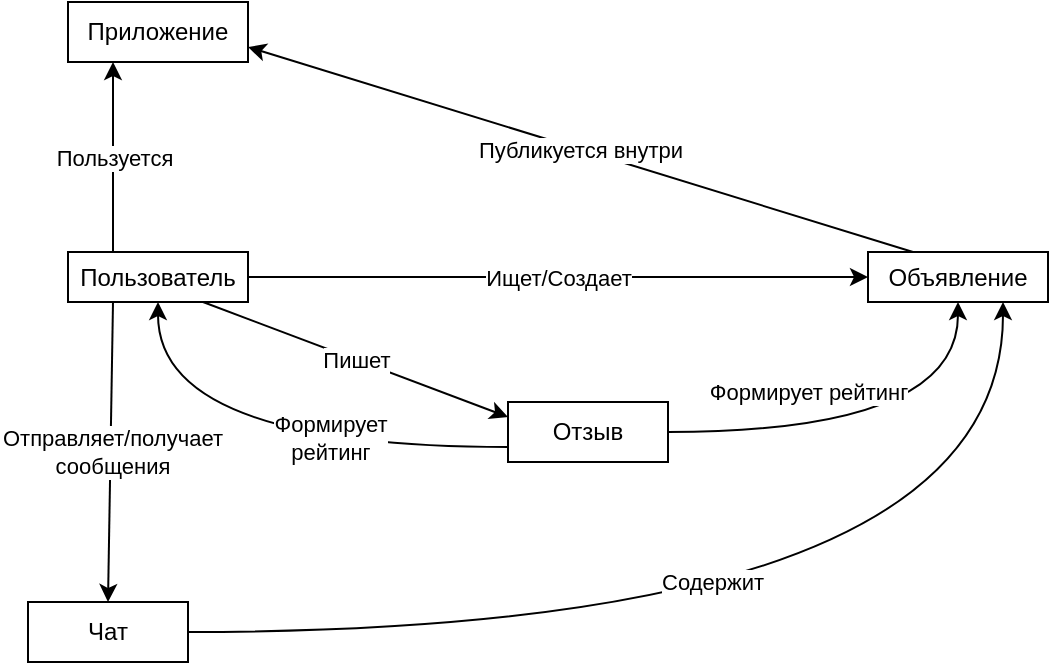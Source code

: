 <mxfile version="24.7.12">
  <diagram name="Page-1" id="ad52d381-51e7-2e0d-a935-2d0ddd2fd229">
    <mxGraphModel dx="984" dy="544" grid="1" gridSize="10" guides="1" tooltips="1" connect="1" arrows="1" fold="1" page="1" pageScale="1" pageWidth="1100" pageHeight="850" background="none" math="0" shadow="0">
      <root>
        <mxCell id="0" />
        <mxCell id="1" parent="0" />
        <mxCell id="HHH2H7C1oS17zD5hKXei-1" value="Пользователь" style="rounded=0;whiteSpace=wrap;html=1;" vertex="1" parent="1">
          <mxGeometry x="120" y="365" width="90" height="25" as="geometry" />
        </mxCell>
        <mxCell id="HHH2H7C1oS17zD5hKXei-2" value="Объявление" style="rounded=0;whiteSpace=wrap;html=1;" vertex="1" parent="1">
          <mxGeometry x="520" y="365" width="90" height="25" as="geometry" />
        </mxCell>
        <mxCell id="HHH2H7C1oS17zD5hKXei-4" value="" style="endArrow=classic;html=1;rounded=0;exitX=1;exitY=0.5;exitDx=0;exitDy=0;entryX=0;entryY=0.5;entryDx=0;entryDy=0;" edge="1" parent="1" source="HHH2H7C1oS17zD5hKXei-1" target="HHH2H7C1oS17zD5hKXei-2">
          <mxGeometry relative="1" as="geometry">
            <mxPoint x="240" y="400" as="sourcePoint" />
            <mxPoint x="530" y="400" as="targetPoint" />
          </mxGeometry>
        </mxCell>
        <mxCell id="HHH2H7C1oS17zD5hKXei-5" value="Ищет/Создает" style="edgeLabel;resizable=0;html=1;;align=center;verticalAlign=middle;" connectable="0" vertex="1" parent="HHH2H7C1oS17zD5hKXei-4">
          <mxGeometry relative="1" as="geometry" />
        </mxCell>
        <mxCell id="HHH2H7C1oS17zD5hKXei-12" value="Приложение" style="rounded=0;whiteSpace=wrap;html=1;" vertex="1" parent="1">
          <mxGeometry x="120" y="240" width="90" height="30" as="geometry" />
        </mxCell>
        <mxCell id="HHH2H7C1oS17zD5hKXei-14" value="" style="endArrow=classic;html=1;rounded=0;entryX=1;entryY=0.75;entryDx=0;entryDy=0;exitX=0.25;exitY=0;exitDx=0;exitDy=0;" edge="1" parent="1" source="HHH2H7C1oS17zD5hKXei-2" target="HHH2H7C1oS17zD5hKXei-12">
          <mxGeometry relative="1" as="geometry">
            <mxPoint x="790" y="480" as="sourcePoint" />
            <mxPoint x="890" y="480" as="targetPoint" />
          </mxGeometry>
        </mxCell>
        <mxCell id="HHH2H7C1oS17zD5hKXei-15" value="Публикуется внутри" style="edgeLabel;resizable=0;html=1;;align=center;verticalAlign=middle;" connectable="0" vertex="1" parent="HHH2H7C1oS17zD5hKXei-14">
          <mxGeometry relative="1" as="geometry" />
        </mxCell>
        <mxCell id="HHH2H7C1oS17zD5hKXei-17" value="" style="endArrow=classic;html=1;rounded=0;entryX=0.25;entryY=1;entryDx=0;entryDy=0;exitX=0.25;exitY=0;exitDx=0;exitDy=0;" edge="1" parent="1" source="HHH2H7C1oS17zD5hKXei-1" target="HHH2H7C1oS17zD5hKXei-12">
          <mxGeometry relative="1" as="geometry">
            <mxPoint x="190" y="490" as="sourcePoint" />
            <mxPoint x="290" y="490" as="targetPoint" />
          </mxGeometry>
        </mxCell>
        <mxCell id="HHH2H7C1oS17zD5hKXei-18" value="Пользуется" style="edgeLabel;resizable=0;html=1;;align=center;verticalAlign=middle;" connectable="0" vertex="1" parent="HHH2H7C1oS17zD5hKXei-17">
          <mxGeometry relative="1" as="geometry" />
        </mxCell>
        <mxCell id="HHH2H7C1oS17zD5hKXei-19" value="Чат" style="rounded=0;whiteSpace=wrap;html=1;" vertex="1" parent="1">
          <mxGeometry x="100" y="540" width="80" height="30" as="geometry" />
        </mxCell>
        <mxCell id="HHH2H7C1oS17zD5hKXei-22" value="" style="endArrow=classic;html=1;rounded=0;entryX=0.5;entryY=0;entryDx=0;entryDy=0;exitX=0.25;exitY=1;exitDx=0;exitDy=0;" edge="1" parent="1" source="HHH2H7C1oS17zD5hKXei-1" target="HHH2H7C1oS17zD5hKXei-19">
          <mxGeometry relative="1" as="geometry">
            <mxPoint x="310" y="490" as="sourcePoint" />
            <mxPoint x="410" y="490" as="targetPoint" />
          </mxGeometry>
        </mxCell>
        <mxCell id="HHH2H7C1oS17zD5hKXei-23" value="Отправляет/получает&lt;div&gt;сообщения&lt;/div&gt;" style="edgeLabel;resizable=0;html=1;;align=center;verticalAlign=middle;" connectable="0" vertex="1" parent="HHH2H7C1oS17zD5hKXei-22">
          <mxGeometry relative="1" as="geometry" />
        </mxCell>
        <mxCell id="HHH2H7C1oS17zD5hKXei-27" value="Отзыв" style="rounded=0;whiteSpace=wrap;html=1;" vertex="1" parent="1">
          <mxGeometry x="340" y="440" width="80" height="30" as="geometry" />
        </mxCell>
        <mxCell id="HHH2H7C1oS17zD5hKXei-28" value="" style="endArrow=classic;html=1;rounded=0;exitX=0.75;exitY=1;exitDx=0;exitDy=0;entryX=0;entryY=0.25;entryDx=0;entryDy=0;" edge="1" parent="1" source="HHH2H7C1oS17zD5hKXei-1" target="HHH2H7C1oS17zD5hKXei-27">
          <mxGeometry relative="1" as="geometry">
            <mxPoint x="450" y="460" as="sourcePoint" />
            <mxPoint x="550" y="460" as="targetPoint" />
          </mxGeometry>
        </mxCell>
        <mxCell id="HHH2H7C1oS17zD5hKXei-29" value="Пишет" style="edgeLabel;resizable=0;html=1;;align=center;verticalAlign=middle;" connectable="0" vertex="1" parent="HHH2H7C1oS17zD5hKXei-28">
          <mxGeometry relative="1" as="geometry" />
        </mxCell>
        <mxCell id="HHH2H7C1oS17zD5hKXei-30" value="" style="endArrow=classic;html=1;rounded=0;exitX=0;exitY=0.75;exitDx=0;exitDy=0;entryX=0.5;entryY=1;entryDx=0;entryDy=0;edgeStyle=orthogonalEdgeStyle;curved=1;" edge="1" parent="1" source="HHH2H7C1oS17zD5hKXei-27" target="HHH2H7C1oS17zD5hKXei-1">
          <mxGeometry relative="1" as="geometry">
            <mxPoint x="490" y="599.76" as="sourcePoint" />
            <mxPoint x="590" y="599.76" as="targetPoint" />
          </mxGeometry>
        </mxCell>
        <mxCell id="HHH2H7C1oS17zD5hKXei-31" value="Формирует&lt;div&gt;рейтинг&lt;/div&gt;" style="edgeLabel;resizable=0;html=1;;align=center;verticalAlign=middle;" connectable="0" vertex="1" parent="HHH2H7C1oS17zD5hKXei-30">
          <mxGeometry relative="1" as="geometry">
            <mxPoint x="35" y="-5" as="offset" />
          </mxGeometry>
        </mxCell>
        <mxCell id="HHH2H7C1oS17zD5hKXei-32" value="" style="endArrow=classic;html=1;rounded=0;entryX=0.5;entryY=1;entryDx=0;entryDy=0;exitX=1;exitY=0.5;exitDx=0;exitDy=0;edgeStyle=orthogonalEdgeStyle;curved=1;" edge="1" parent="1" source="HHH2H7C1oS17zD5hKXei-27" target="HHH2H7C1oS17zD5hKXei-2">
          <mxGeometry relative="1" as="geometry">
            <mxPoint x="650" y="490" as="sourcePoint" />
            <mxPoint x="750" y="490" as="targetPoint" />
          </mxGeometry>
        </mxCell>
        <mxCell id="HHH2H7C1oS17zD5hKXei-33" value="Формирует рейтинг" style="edgeLabel;resizable=0;html=1;;align=center;verticalAlign=middle;" connectable="0" vertex="1" parent="HHH2H7C1oS17zD5hKXei-32">
          <mxGeometry relative="1" as="geometry">
            <mxPoint x="-35" y="-20" as="offset" />
          </mxGeometry>
        </mxCell>
        <mxCell id="HHH2H7C1oS17zD5hKXei-35" value="" style="endArrow=classic;html=1;rounded=0;exitX=1;exitY=0.5;exitDx=0;exitDy=0;entryX=0.75;entryY=1;entryDx=0;entryDy=0;edgeStyle=orthogonalEdgeStyle;curved=1;" edge="1" parent="1" source="HHH2H7C1oS17zD5hKXei-19" target="HHH2H7C1oS17zD5hKXei-2">
          <mxGeometry relative="1" as="geometry">
            <mxPoint x="410" y="650" as="sourcePoint" />
            <mxPoint x="810" y="440" as="targetPoint" />
          </mxGeometry>
        </mxCell>
        <mxCell id="HHH2H7C1oS17zD5hKXei-36" value="Содержит" style="edgeLabel;resizable=0;html=1;;align=center;verticalAlign=middle;" connectable="0" vertex="1" parent="HHH2H7C1oS17zD5hKXei-35">
          <mxGeometry relative="1" as="geometry">
            <mxPoint x="-25" y="-25" as="offset" />
          </mxGeometry>
        </mxCell>
      </root>
    </mxGraphModel>
  </diagram>
</mxfile>
